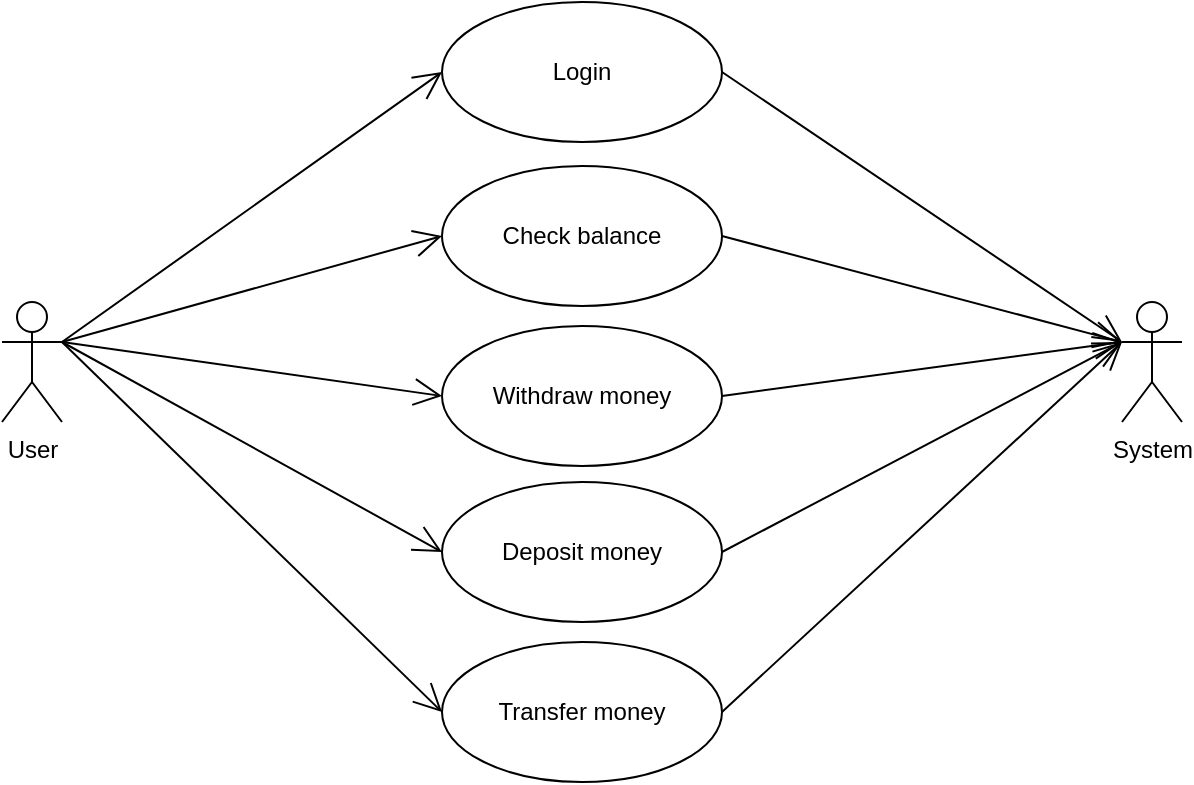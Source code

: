 <mxfile version="24.7.16">
  <diagram name="Page-1" id="3VSgrb0Na6WSJXG1U79C">
    <mxGraphModel dx="1050" dy="522" grid="1" gridSize="10" guides="1" tooltips="1" connect="1" arrows="1" fold="1" page="1" pageScale="1" pageWidth="850" pageHeight="1100" math="0" shadow="0">
      <root>
        <mxCell id="0" />
        <mxCell id="1" parent="0" />
        <mxCell id="WNkIsL-zDbhGc8C9zV-j-1" value="User" style="shape=umlActor;verticalLabelPosition=bottom;verticalAlign=top;html=1;" vertex="1" parent="1">
          <mxGeometry x="100" y="230" width="30" height="60" as="geometry" />
        </mxCell>
        <mxCell id="WNkIsL-zDbhGc8C9zV-j-2" value="System" style="shape=umlActor;verticalLabelPosition=bottom;verticalAlign=top;html=1;" vertex="1" parent="1">
          <mxGeometry x="660" y="230" width="30" height="60" as="geometry" />
        </mxCell>
        <mxCell id="WNkIsL-zDbhGc8C9zV-j-5" value="Login" style="ellipse;whiteSpace=wrap;html=1;" vertex="1" parent="1">
          <mxGeometry x="320" y="80" width="140" height="70" as="geometry" />
        </mxCell>
        <mxCell id="WNkIsL-zDbhGc8C9zV-j-7" value="Check balance" style="ellipse;whiteSpace=wrap;html=1;" vertex="1" parent="1">
          <mxGeometry x="320" y="162" width="140" height="70" as="geometry" />
        </mxCell>
        <mxCell id="WNkIsL-zDbhGc8C9zV-j-8" value="Withdraw money" style="ellipse;whiteSpace=wrap;html=1;" vertex="1" parent="1">
          <mxGeometry x="320" y="242" width="140" height="70" as="geometry" />
        </mxCell>
        <mxCell id="WNkIsL-zDbhGc8C9zV-j-9" value="Deposit money" style="ellipse;whiteSpace=wrap;html=1;" vertex="1" parent="1">
          <mxGeometry x="320" y="320" width="140" height="70" as="geometry" />
        </mxCell>
        <mxCell id="WNkIsL-zDbhGc8C9zV-j-10" value="Transfer money" style="ellipse;whiteSpace=wrap;html=1;" vertex="1" parent="1">
          <mxGeometry x="320" y="400" width="140" height="70" as="geometry" />
        </mxCell>
        <mxCell id="WNkIsL-zDbhGc8C9zV-j-11" value="" style="endArrow=open;endFill=1;endSize=12;html=1;rounded=0;entryX=0;entryY=0.5;entryDx=0;entryDy=0;exitX=1;exitY=0.333;exitDx=0;exitDy=0;exitPerimeter=0;" edge="1" parent="1" source="WNkIsL-zDbhGc8C9zV-j-1" target="WNkIsL-zDbhGc8C9zV-j-5">
          <mxGeometry width="160" relative="1" as="geometry">
            <mxPoint x="140" y="260" as="sourcePoint" />
            <mxPoint x="270" y="100" as="targetPoint" />
          </mxGeometry>
        </mxCell>
        <mxCell id="WNkIsL-zDbhGc8C9zV-j-12" value="" style="endArrow=open;endFill=1;endSize=12;html=1;rounded=0;entryX=0;entryY=0.5;entryDx=0;entryDy=0;exitX=1;exitY=0.333;exitDx=0;exitDy=0;exitPerimeter=0;" edge="1" parent="1" source="WNkIsL-zDbhGc8C9zV-j-1" target="WNkIsL-zDbhGc8C9zV-j-7">
          <mxGeometry width="160" relative="1" as="geometry">
            <mxPoint x="140" y="260" as="sourcePoint" />
            <mxPoint x="330" y="125" as="targetPoint" />
          </mxGeometry>
        </mxCell>
        <mxCell id="WNkIsL-zDbhGc8C9zV-j-13" value="" style="endArrow=open;endFill=1;endSize=12;html=1;rounded=0;entryX=0;entryY=0.5;entryDx=0;entryDy=0;" edge="1" parent="1" target="WNkIsL-zDbhGc8C9zV-j-8">
          <mxGeometry width="160" relative="1" as="geometry">
            <mxPoint x="130" y="250" as="sourcePoint" />
            <mxPoint x="330" y="207" as="targetPoint" />
          </mxGeometry>
        </mxCell>
        <mxCell id="WNkIsL-zDbhGc8C9zV-j-14" value="" style="endArrow=open;endFill=1;endSize=12;html=1;rounded=0;entryX=0;entryY=0.5;entryDx=0;entryDy=0;" edge="1" parent="1" target="WNkIsL-zDbhGc8C9zV-j-9">
          <mxGeometry width="160" relative="1" as="geometry">
            <mxPoint x="130" y="250" as="sourcePoint" />
            <mxPoint x="330" y="287" as="targetPoint" />
          </mxGeometry>
        </mxCell>
        <mxCell id="WNkIsL-zDbhGc8C9zV-j-15" value="" style="endArrow=open;endFill=1;endSize=12;html=1;rounded=0;entryX=0;entryY=0.5;entryDx=0;entryDy=0;" edge="1" parent="1" target="WNkIsL-zDbhGc8C9zV-j-10">
          <mxGeometry width="160" relative="1" as="geometry">
            <mxPoint x="130" y="250" as="sourcePoint" />
            <mxPoint x="330" y="365" as="targetPoint" />
          </mxGeometry>
        </mxCell>
        <mxCell id="WNkIsL-zDbhGc8C9zV-j-16" value="" style="endArrow=open;endFill=1;endSize=12;html=1;rounded=0;entryX=0;entryY=0.333;entryDx=0;entryDy=0;entryPerimeter=0;exitX=1;exitY=0.5;exitDx=0;exitDy=0;" edge="1" parent="1" source="WNkIsL-zDbhGc8C9zV-j-8" target="WNkIsL-zDbhGc8C9zV-j-2">
          <mxGeometry width="160" relative="1" as="geometry">
            <mxPoint x="140" y="260" as="sourcePoint" />
            <mxPoint x="330" y="445" as="targetPoint" />
          </mxGeometry>
        </mxCell>
        <mxCell id="WNkIsL-zDbhGc8C9zV-j-17" value="" style="endArrow=open;endFill=1;endSize=12;html=1;rounded=0;exitX=1;exitY=0.5;exitDx=0;exitDy=0;" edge="1" parent="1" source="WNkIsL-zDbhGc8C9zV-j-7">
          <mxGeometry width="160" relative="1" as="geometry">
            <mxPoint x="470" y="287" as="sourcePoint" />
            <mxPoint x="660" y="250" as="targetPoint" />
          </mxGeometry>
        </mxCell>
        <mxCell id="WNkIsL-zDbhGc8C9zV-j-18" value="" style="endArrow=open;endFill=1;endSize=12;html=1;rounded=0;exitX=1;exitY=0.5;exitDx=0;exitDy=0;" edge="1" parent="1" source="WNkIsL-zDbhGc8C9zV-j-5">
          <mxGeometry width="160" relative="1" as="geometry">
            <mxPoint x="470" y="207" as="sourcePoint" />
            <mxPoint x="660" y="250" as="targetPoint" />
          </mxGeometry>
        </mxCell>
        <mxCell id="WNkIsL-zDbhGc8C9zV-j-19" value="" style="endArrow=open;endFill=1;endSize=12;html=1;rounded=0;exitX=1;exitY=0.5;exitDx=0;exitDy=0;" edge="1" parent="1" source="WNkIsL-zDbhGc8C9zV-j-9">
          <mxGeometry width="160" relative="1" as="geometry">
            <mxPoint x="470" y="125" as="sourcePoint" />
            <mxPoint x="660" y="250" as="targetPoint" />
          </mxGeometry>
        </mxCell>
        <mxCell id="WNkIsL-zDbhGc8C9zV-j-20" value="" style="endArrow=open;endFill=1;endSize=12;html=1;rounded=0;exitX=1;exitY=0.5;exitDx=0;exitDy=0;" edge="1" parent="1" source="WNkIsL-zDbhGc8C9zV-j-10">
          <mxGeometry width="160" relative="1" as="geometry">
            <mxPoint x="470" y="365" as="sourcePoint" />
            <mxPoint x="660" y="250" as="targetPoint" />
          </mxGeometry>
        </mxCell>
      </root>
    </mxGraphModel>
  </diagram>
</mxfile>
